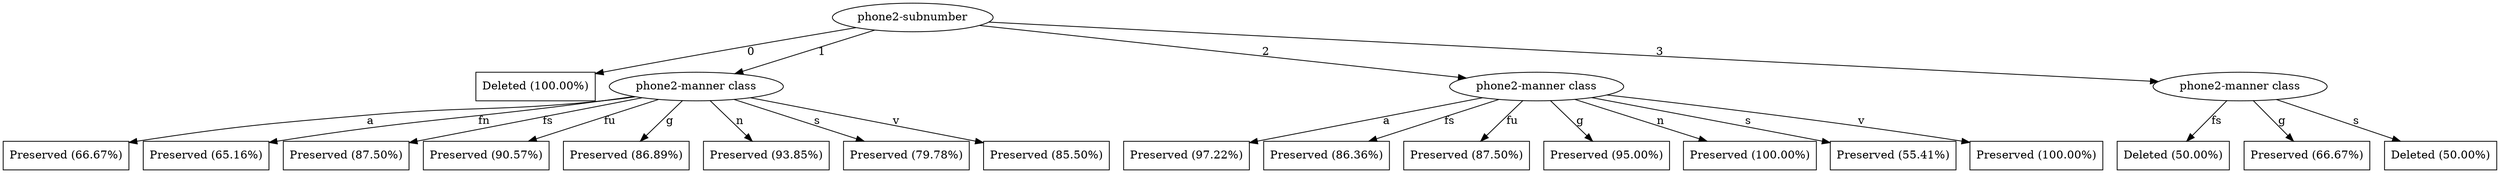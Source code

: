 digraph G {
"bg==" [ shape=ellipse label="phone2-subnumber"]
"bg==" -> "bi0w" [ label="0" ]
"bi0w" [ shape=box label="Deleted (100.00%)"]
"bg==" -> "bi0x" [ label="1" ]
"bi0x" [ shape=ellipse label="phone2-manner class"]
"bi0x" -> "bi0xLTE=" [ label="a" ]
"bi0xLTE=" [ shape=box label="Preserved (66.67%)"]
"bi0x" -> "bi0xLTI=" [ label="fn" ]
"bi0xLTI=" [ shape=box label="Preserved (65.16%)"]
"bi0x" -> "bi0xLTM=" [ label="fs" ]
"bi0xLTM=" [ shape=box label="Preserved (87.50%)"]
"bi0x" -> "bi0xLTQ=" [ label="fu" ]
"bi0xLTQ=" [ shape=box label="Preserved (90.57%)"]
"bi0x" -> "bi0xLTU=" [ label="g" ]
"bi0xLTU=" [ shape=box label="Preserved (86.89%)"]
"bi0x" -> "bi0xLTY=" [ label="n" ]
"bi0xLTY=" [ shape=box label="Preserved (93.85%)"]
"bi0x" -> "bi0xLTc=" [ label="s" ]
"bi0xLTc=" [ shape=box label="Preserved (79.78%)"]
"bi0x" -> "bi0xLTg=" [ label="v" ]
"bi0xLTg=" [ shape=box label="Preserved (85.50%)"]
"bg==" -> "bi0y" [ label="2" ]
"bi0y" [ shape=ellipse label="phone2-manner class"]
"bi0y" -> "bi0yLTE=" [ label="a" ]
"bi0yLTE=" [ shape=box label="Preserved (97.22%)"]
"bi0y" -> "bi0yLTM=" [ label="fs" ]
"bi0yLTM=" [ shape=box label="Preserved (86.36%)"]
"bi0y" -> "bi0yLTQ=" [ label="fu" ]
"bi0yLTQ=" [ shape=box label="Preserved (87.50%)"]
"bi0y" -> "bi0yLTU=" [ label="g" ]
"bi0yLTU=" [ shape=box label="Preserved (95.00%)"]
"bi0y" -> "bi0yLTY=" [ label="n" ]
"bi0yLTY=" [ shape=box label="Preserved (100.00%)"]
"bi0y" -> "bi0yLTc=" [ label="s" ]
"bi0yLTc=" [ shape=box label="Preserved (55.41%)"]
"bi0y" -> "bi0yLTg=" [ label="v" ]
"bi0yLTg=" [ shape=box label="Preserved (100.00%)"]
"bg==" -> "bi0z" [ label="3" ]
"bi0z" [ shape=ellipse label="phone2-manner class"]
"bi0z" -> "bi0zLTM=" [ label="fs" ]
"bi0zLTM=" [ shape=box label="Deleted (50.00%)"]
"bi0z" -> "bi0zLTU=" [ label="g" ]
"bi0zLTU=" [ shape=box label="Preserved (66.67%)"]
"bi0z" -> "bi0zLTc=" [ label="s" ]
"bi0zLTc=" [ shape=box label="Deleted (50.00%)"]
}
